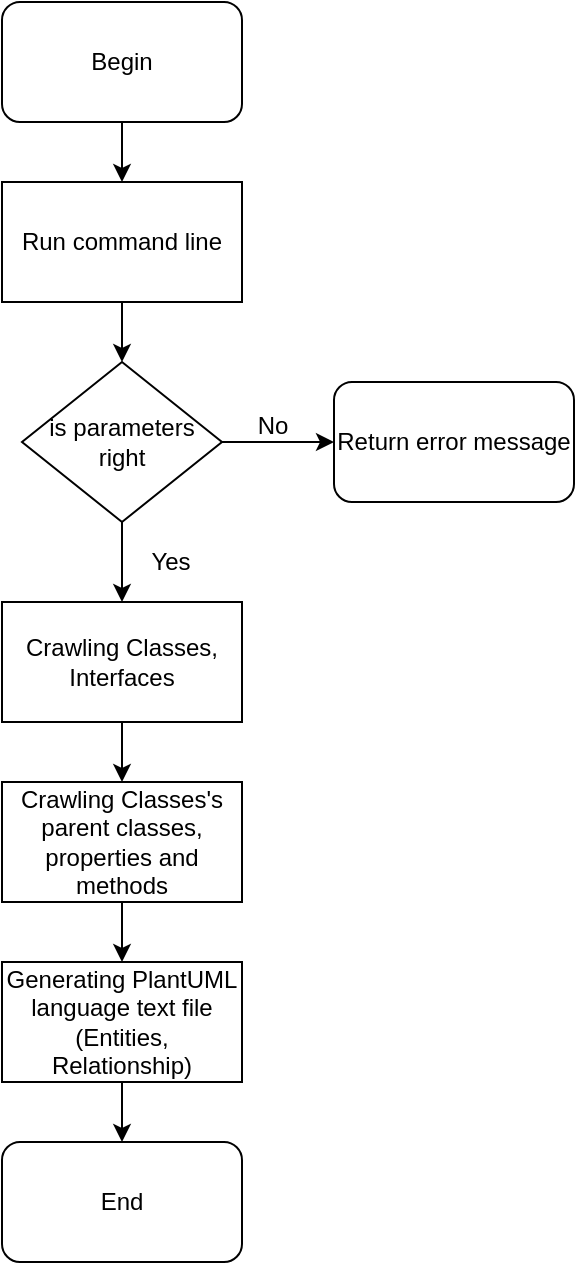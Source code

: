 <mxfile version="12.8.5" type="device"><diagram id="C5RBs43oDa-KdzZeNtuy" name="Page-1"><mxGraphModel dx="1422" dy="713" grid="1" gridSize="10" guides="1" tooltips="1" connect="1" arrows="1" fold="1" page="1" pageScale="1" pageWidth="827" pageHeight="1169" math="0" shadow="0"><root><mxCell id="WIyWlLk6GJQsqaUBKTNV-0"/><mxCell id="WIyWlLk6GJQsqaUBKTNV-1" parent="WIyWlLk6GJQsqaUBKTNV-0"/><mxCell id="NQKQOBxgs9bUv_So1m-R-3" style="edgeStyle=orthogonalEdgeStyle;rounded=0;orthogonalLoop=1;jettySize=auto;html=1;exitX=0.5;exitY=1;exitDx=0;exitDy=0;" edge="1" parent="WIyWlLk6GJQsqaUBKTNV-1" source="NQKQOBxgs9bUv_So1m-R-1" target="NQKQOBxgs9bUv_So1m-R-2"><mxGeometry relative="1" as="geometry"/></mxCell><mxCell id="NQKQOBxgs9bUv_So1m-R-1" value="Begin" style="rounded=1;whiteSpace=wrap;html=1;" vertex="1" parent="WIyWlLk6GJQsqaUBKTNV-1"><mxGeometry x="310" y="110" width="120" height="60" as="geometry"/></mxCell><mxCell id="NQKQOBxgs9bUv_So1m-R-7" value="" style="edgeStyle=orthogonalEdgeStyle;rounded=0;orthogonalLoop=1;jettySize=auto;html=1;" edge="1" parent="WIyWlLk6GJQsqaUBKTNV-1" source="NQKQOBxgs9bUv_So1m-R-2" target="NQKQOBxgs9bUv_So1m-R-4"><mxGeometry relative="1" as="geometry"/></mxCell><mxCell id="NQKQOBxgs9bUv_So1m-R-2" value="Run command line" style="rounded=0;whiteSpace=wrap;html=1;" vertex="1" parent="WIyWlLk6GJQsqaUBKTNV-1"><mxGeometry x="310" y="200" width="120" height="60" as="geometry"/></mxCell><mxCell id="NQKQOBxgs9bUv_So1m-R-12" value="" style="edgeStyle=orthogonalEdgeStyle;rounded=0;orthogonalLoop=1;jettySize=auto;html=1;" edge="1" parent="WIyWlLk6GJQsqaUBKTNV-1" source="NQKQOBxgs9bUv_So1m-R-4" target="NQKQOBxgs9bUv_So1m-R-11"><mxGeometry relative="1" as="geometry"/></mxCell><mxCell id="NQKQOBxgs9bUv_So1m-R-17" value="" style="edgeStyle=orthogonalEdgeStyle;rounded=0;orthogonalLoop=1;jettySize=auto;html=1;" edge="1" parent="WIyWlLk6GJQsqaUBKTNV-1" source="NQKQOBxgs9bUv_So1m-R-4" target="NQKQOBxgs9bUv_So1m-R-15"><mxGeometry relative="1" as="geometry"/></mxCell><mxCell id="NQKQOBxgs9bUv_So1m-R-4" value="is parameters right" style="rhombus;whiteSpace=wrap;html=1;" vertex="1" parent="WIyWlLk6GJQsqaUBKTNV-1"><mxGeometry x="320" y="290" width="100" height="80" as="geometry"/></mxCell><mxCell id="NQKQOBxgs9bUv_So1m-R-11" value="Return error message" style="rounded=1;whiteSpace=wrap;html=1;" vertex="1" parent="WIyWlLk6GJQsqaUBKTNV-1"><mxGeometry x="476" y="300" width="120" height="60" as="geometry"/></mxCell><mxCell id="NQKQOBxgs9bUv_So1m-R-14" value="No" style="text;html=1;align=center;verticalAlign=middle;resizable=0;points=[];autosize=1;" vertex="1" parent="WIyWlLk6GJQsqaUBKTNV-1"><mxGeometry x="430" y="312" width="30" height="20" as="geometry"/></mxCell><mxCell id="NQKQOBxgs9bUv_So1m-R-19" value="" style="edgeStyle=orthogonalEdgeStyle;rounded=0;orthogonalLoop=1;jettySize=auto;html=1;" edge="1" parent="WIyWlLk6GJQsqaUBKTNV-1" source="NQKQOBxgs9bUv_So1m-R-15" target="NQKQOBxgs9bUv_So1m-R-18"><mxGeometry relative="1" as="geometry"/></mxCell><mxCell id="NQKQOBxgs9bUv_So1m-R-15" value="Crawling Classes, Interfaces" style="rounded=0;whiteSpace=wrap;html=1;" vertex="1" parent="WIyWlLk6GJQsqaUBKTNV-1"><mxGeometry x="310" y="410" width="120" height="60" as="geometry"/></mxCell><mxCell id="NQKQOBxgs9bUv_So1m-R-21" value="" style="edgeStyle=orthogonalEdgeStyle;rounded=0;orthogonalLoop=1;jettySize=auto;html=1;" edge="1" parent="WIyWlLk6GJQsqaUBKTNV-1" source="NQKQOBxgs9bUv_So1m-R-18" target="NQKQOBxgs9bUv_So1m-R-20"><mxGeometry relative="1" as="geometry"/></mxCell><mxCell id="NQKQOBxgs9bUv_So1m-R-18" value="Crawling Classes's parent classes, properties and methods" style="rounded=0;whiteSpace=wrap;html=1;" vertex="1" parent="WIyWlLk6GJQsqaUBKTNV-1"><mxGeometry x="310" y="500" width="120" height="60" as="geometry"/></mxCell><mxCell id="NQKQOBxgs9bUv_So1m-R-26" value="" style="edgeStyle=orthogonalEdgeStyle;rounded=0;orthogonalLoop=1;jettySize=auto;html=1;" edge="1" parent="WIyWlLk6GJQsqaUBKTNV-1" source="NQKQOBxgs9bUv_So1m-R-20" target="NQKQOBxgs9bUv_So1m-R-25"><mxGeometry relative="1" as="geometry"/></mxCell><mxCell id="NQKQOBxgs9bUv_So1m-R-20" value="Generating PlantUML language text file (Entities, Relationship)" style="rounded=0;whiteSpace=wrap;html=1;" vertex="1" parent="WIyWlLk6GJQsqaUBKTNV-1"><mxGeometry x="310" y="590" width="120" height="60" as="geometry"/></mxCell><mxCell id="NQKQOBxgs9bUv_So1m-R-22" value="Yes" style="text;html=1;align=center;verticalAlign=middle;resizable=0;points=[];autosize=1;" vertex="1" parent="WIyWlLk6GJQsqaUBKTNV-1"><mxGeometry x="374" y="380" width="40" height="20" as="geometry"/></mxCell><mxCell id="NQKQOBxgs9bUv_So1m-R-25" value="End" style="rounded=1;whiteSpace=wrap;html=1;" vertex="1" parent="WIyWlLk6GJQsqaUBKTNV-1"><mxGeometry x="310" y="680" width="120" height="60" as="geometry"/></mxCell></root></mxGraphModel></diagram></mxfile>